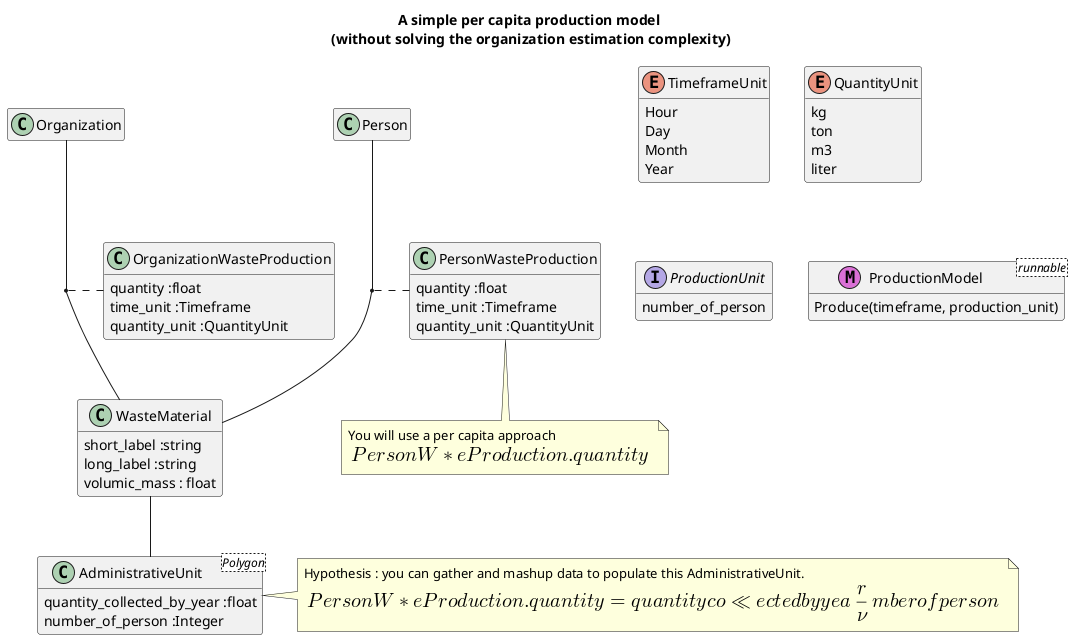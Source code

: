 @startuml
Title A simple per capita production model \n(without solving the organization estimation complexity)
hide empty members
class Organization
class Person

class WasteMaterial {
short_label :string
long_label :string
volumic_mass : float
}

class PersonWasteProduction {
quantity :float
time_unit :Timeframe
quantity_unit :QuantityUnit
}
note bottom
You will use a per capita approach
<math> PersonWasteProduction.quantity  </math>
end note
(Person, WasteMaterial) ..  PersonWasteProduction

class OrganizationWasteProduction {
quantity :float
time_unit :Timeframe
quantity_unit :QuantityUnit
}
(Organization, WasteMaterial) ..  OrganizationWasteProduction

Enum TimeframeUnit {
Hour
Day
Month
Year
}
enum QuantityUnit {
kg
ton
m3
liter
}

Interface ProductionUnit {
number_of_person
}

class AdministrativeUnit<Polygon> {
quantity_collected_by_year :float
number_of_person :Integer
}
WasteMaterial -- AdministrativeUnit

note right
Hypothesis : you can gather and mashup data to populate this AdministrativeUnit.
<math> PersonWasteProduction.quantity = quantity collected by year / number of person </math>
end note

class ProductionModel<runnable> << (M,orchid) >> {
Produce(timeframe, production_unit)
}

@enduml